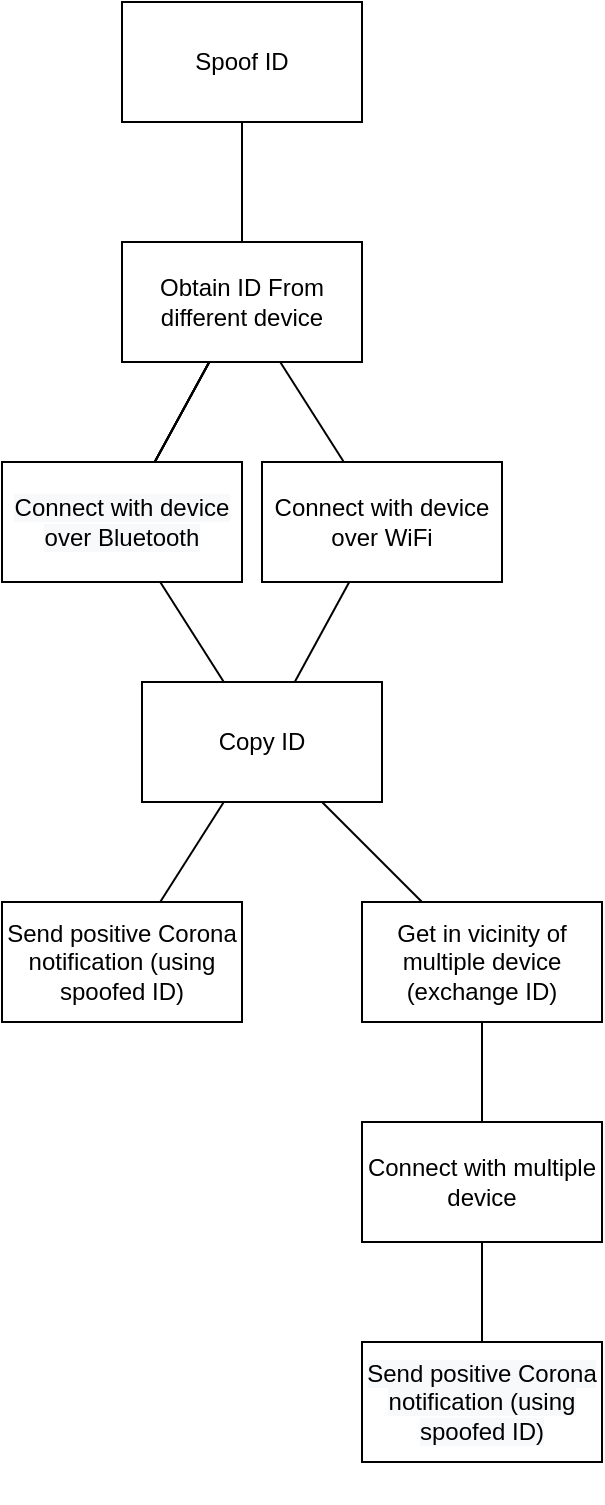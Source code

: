 <mxfile version="15.1.1" type="github">
  <diagram id="FFh-bPqNhv7g1tzFhZVl" name="Page-1">
    <mxGraphModel dx="1422" dy="766" grid="1" gridSize="10" guides="1" tooltips="1" connect="1" arrows="1" fold="1" page="1" pageScale="1" pageWidth="850" pageHeight="1100" math="0" shadow="0">
      <root>
        <mxCell id="0" />
        <mxCell id="1" parent="0" />
        <mxCell id="DYEAvtwy0YGmK6O21nf3-8" style="edgeStyle=none;rounded=0;orthogonalLoop=1;jettySize=auto;html=1;endArrow=none;endFill=0;" edge="1" parent="1" source="Ruxi6kl-zXpAxivkUDLl-1" target="Ruxi6kl-zXpAxivkUDLl-4">
          <mxGeometry relative="1" as="geometry" />
        </mxCell>
        <mxCell id="Ruxi6kl-zXpAxivkUDLl-1" value="Spoof ID" style="rounded=0;whiteSpace=wrap;html=1;" parent="1" vertex="1">
          <mxGeometry x="350" y="40" width="120" height="60" as="geometry" />
        </mxCell>
        <mxCell id="Ruxi6kl-zXpAxivkUDLl-13" value="" style="edgeStyle=none;rounded=0;orthogonalLoop=1;jettySize=auto;html=1;endArrow=none;endFill=0;" parent="1" source="Ruxi6kl-zXpAxivkUDLl-4" target="Ruxi6kl-zXpAxivkUDLl-12" edge="1">
          <mxGeometry relative="1" as="geometry" />
        </mxCell>
        <mxCell id="Ruxi6kl-zXpAxivkUDLl-14" value="" style="edgeStyle=none;rounded=0;orthogonalLoop=1;jettySize=auto;html=1;endArrow=none;endFill=0;" parent="1" source="Ruxi6kl-zXpAxivkUDLl-4" target="Ruxi6kl-zXpAxivkUDLl-12" edge="1">
          <mxGeometry relative="1" as="geometry" />
        </mxCell>
        <mxCell id="Ruxi6kl-zXpAxivkUDLl-15" value="" style="edgeStyle=none;rounded=0;orthogonalLoop=1;jettySize=auto;html=1;endArrow=none;endFill=0;" parent="1" source="Ruxi6kl-zXpAxivkUDLl-4" target="Ruxi6kl-zXpAxivkUDLl-12" edge="1">
          <mxGeometry relative="1" as="geometry" />
        </mxCell>
        <mxCell id="Ruxi6kl-zXpAxivkUDLl-16" value="" style="edgeStyle=none;rounded=0;orthogonalLoop=1;jettySize=auto;html=1;endArrow=none;endFill=0;" parent="1" source="Ruxi6kl-zXpAxivkUDLl-4" target="Ruxi6kl-zXpAxivkUDLl-12" edge="1">
          <mxGeometry relative="1" as="geometry" />
        </mxCell>
        <mxCell id="Ruxi6kl-zXpAxivkUDLl-19" value="" style="edgeStyle=none;rounded=0;orthogonalLoop=1;jettySize=auto;html=1;endArrow=none;endFill=0;" parent="1" source="Ruxi6kl-zXpAxivkUDLl-4" target="Ruxi6kl-zXpAxivkUDLl-18" edge="1">
          <mxGeometry relative="1" as="geometry" />
        </mxCell>
        <mxCell id="Ruxi6kl-zXpAxivkUDLl-4" value="Obtain ID From different device" style="rounded=0;whiteSpace=wrap;html=1;" parent="1" vertex="1">
          <mxGeometry x="350" y="160" width="120" height="60" as="geometry" />
        </mxCell>
        <mxCell id="Ruxi6kl-zXpAxivkUDLl-12" value="&lt;span style=&quot;color: rgb(0 , 0 , 0) ; font-family: &amp;#34;helvetica&amp;#34; ; font-size: 12px ; font-style: normal ; font-weight: 400 ; letter-spacing: normal ; text-align: center ; text-indent: 0px ; text-transform: none ; word-spacing: 0px ; background-color: rgb(248 , 249 , 250) ; display: inline ; float: none&quot;&gt;Connect with device over Bluetooth&lt;/span&gt;" style="rounded=0;whiteSpace=wrap;html=1;" parent="1" vertex="1">
          <mxGeometry x="290" y="270" width="120" height="60" as="geometry" />
        </mxCell>
        <mxCell id="Ruxi6kl-zXpAxivkUDLl-18" value="Connect with device over WiFi" style="rounded=0;whiteSpace=wrap;html=1;" parent="1" vertex="1">
          <mxGeometry x="420" y="270" width="120" height="60" as="geometry" />
        </mxCell>
        <mxCell id="Ruxi6kl-zXpAxivkUDLl-44" style="edgeStyle=none;rounded=0;orthogonalLoop=1;jettySize=auto;html=1;endArrow=none;endFill=0;" parent="1" source="Ruxi6kl-zXpAxivkUDLl-37" target="Ruxi6kl-zXpAxivkUDLl-18" edge="1">
          <mxGeometry relative="1" as="geometry" />
        </mxCell>
        <mxCell id="DYEAvtwy0YGmK6O21nf3-1" style="rounded=0;orthogonalLoop=1;jettySize=auto;html=1;endArrow=none;endFill=0;" edge="1" parent="1" source="Ruxi6kl-zXpAxivkUDLl-37" target="Ruxi6kl-zXpAxivkUDLl-12">
          <mxGeometry relative="1" as="geometry" />
        </mxCell>
        <mxCell id="DYEAvtwy0YGmK6O21nf3-3" value="" style="edgeStyle=none;rounded=0;orthogonalLoop=1;jettySize=auto;html=1;endArrow=none;endFill=0;" edge="1" parent="1" source="Ruxi6kl-zXpAxivkUDLl-37" target="DYEAvtwy0YGmK6O21nf3-2">
          <mxGeometry relative="1" as="geometry" />
        </mxCell>
        <mxCell id="DYEAvtwy0YGmK6O21nf3-7" value="" style="edgeStyle=none;rounded=0;orthogonalLoop=1;jettySize=auto;html=1;endArrow=none;endFill=0;" edge="1" parent="1" source="Ruxi6kl-zXpAxivkUDLl-37" target="DYEAvtwy0YGmK6O21nf3-6">
          <mxGeometry relative="1" as="geometry" />
        </mxCell>
        <mxCell id="Ruxi6kl-zXpAxivkUDLl-37" value="Copy ID" style="rounded=0;whiteSpace=wrap;html=1;" parent="1" vertex="1">
          <mxGeometry x="360" y="380" width="120" height="60" as="geometry" />
        </mxCell>
        <mxCell id="DYEAvtwy0YGmK6O21nf3-5" value="" style="edgeStyle=none;rounded=0;orthogonalLoop=1;jettySize=auto;html=1;endArrow=none;endFill=0;" edge="1" parent="1" source="DYEAvtwy0YGmK6O21nf3-2" target="DYEAvtwy0YGmK6O21nf3-4">
          <mxGeometry relative="1" as="geometry" />
        </mxCell>
        <mxCell id="DYEAvtwy0YGmK6O21nf3-2" value="Get in vicinity of multiple device (exchange ID)" style="rounded=0;whiteSpace=wrap;html=1;" vertex="1" parent="1">
          <mxGeometry x="470" y="490" width="120" height="60" as="geometry" />
        </mxCell>
        <mxCell id="DYEAvtwy0YGmK6O21nf3-10" value="" style="edgeStyle=none;rounded=0;orthogonalLoop=1;jettySize=auto;html=1;endArrow=none;endFill=0;" edge="1" parent="1" source="DYEAvtwy0YGmK6O21nf3-4" target="DYEAvtwy0YGmK6O21nf3-9">
          <mxGeometry relative="1" as="geometry" />
        </mxCell>
        <mxCell id="DYEAvtwy0YGmK6O21nf3-4" value="Connect with multiple device" style="rounded=0;whiteSpace=wrap;html=1;" vertex="1" parent="1">
          <mxGeometry x="470" y="600" width="120" height="60" as="geometry" />
        </mxCell>
        <mxCell id="DYEAvtwy0YGmK6O21nf3-6" value="Send positive Corona notification (using spoofed ID)" style="rounded=0;whiteSpace=wrap;html=1;" vertex="1" parent="1">
          <mxGeometry x="290" y="490" width="120" height="60" as="geometry" />
        </mxCell>
        <mxCell id="DYEAvtwy0YGmK6O21nf3-9" value="&#xa;&#xa;&lt;span style=&quot;color: rgb(0, 0, 0); font-family: helvetica; font-size: 12px; font-style: normal; font-weight: 400; letter-spacing: normal; text-align: center; text-indent: 0px; text-transform: none; word-spacing: 0px; background-color: rgb(248, 249, 250); display: inline; float: none;&quot;&gt;Send positive Corona notification (using spoofed ID)&lt;/span&gt;&#xa;&#xa;" style="rounded=0;whiteSpace=wrap;html=1;" vertex="1" parent="1">
          <mxGeometry x="470" y="710" width="120" height="60" as="geometry" />
        </mxCell>
      </root>
    </mxGraphModel>
  </diagram>
</mxfile>
